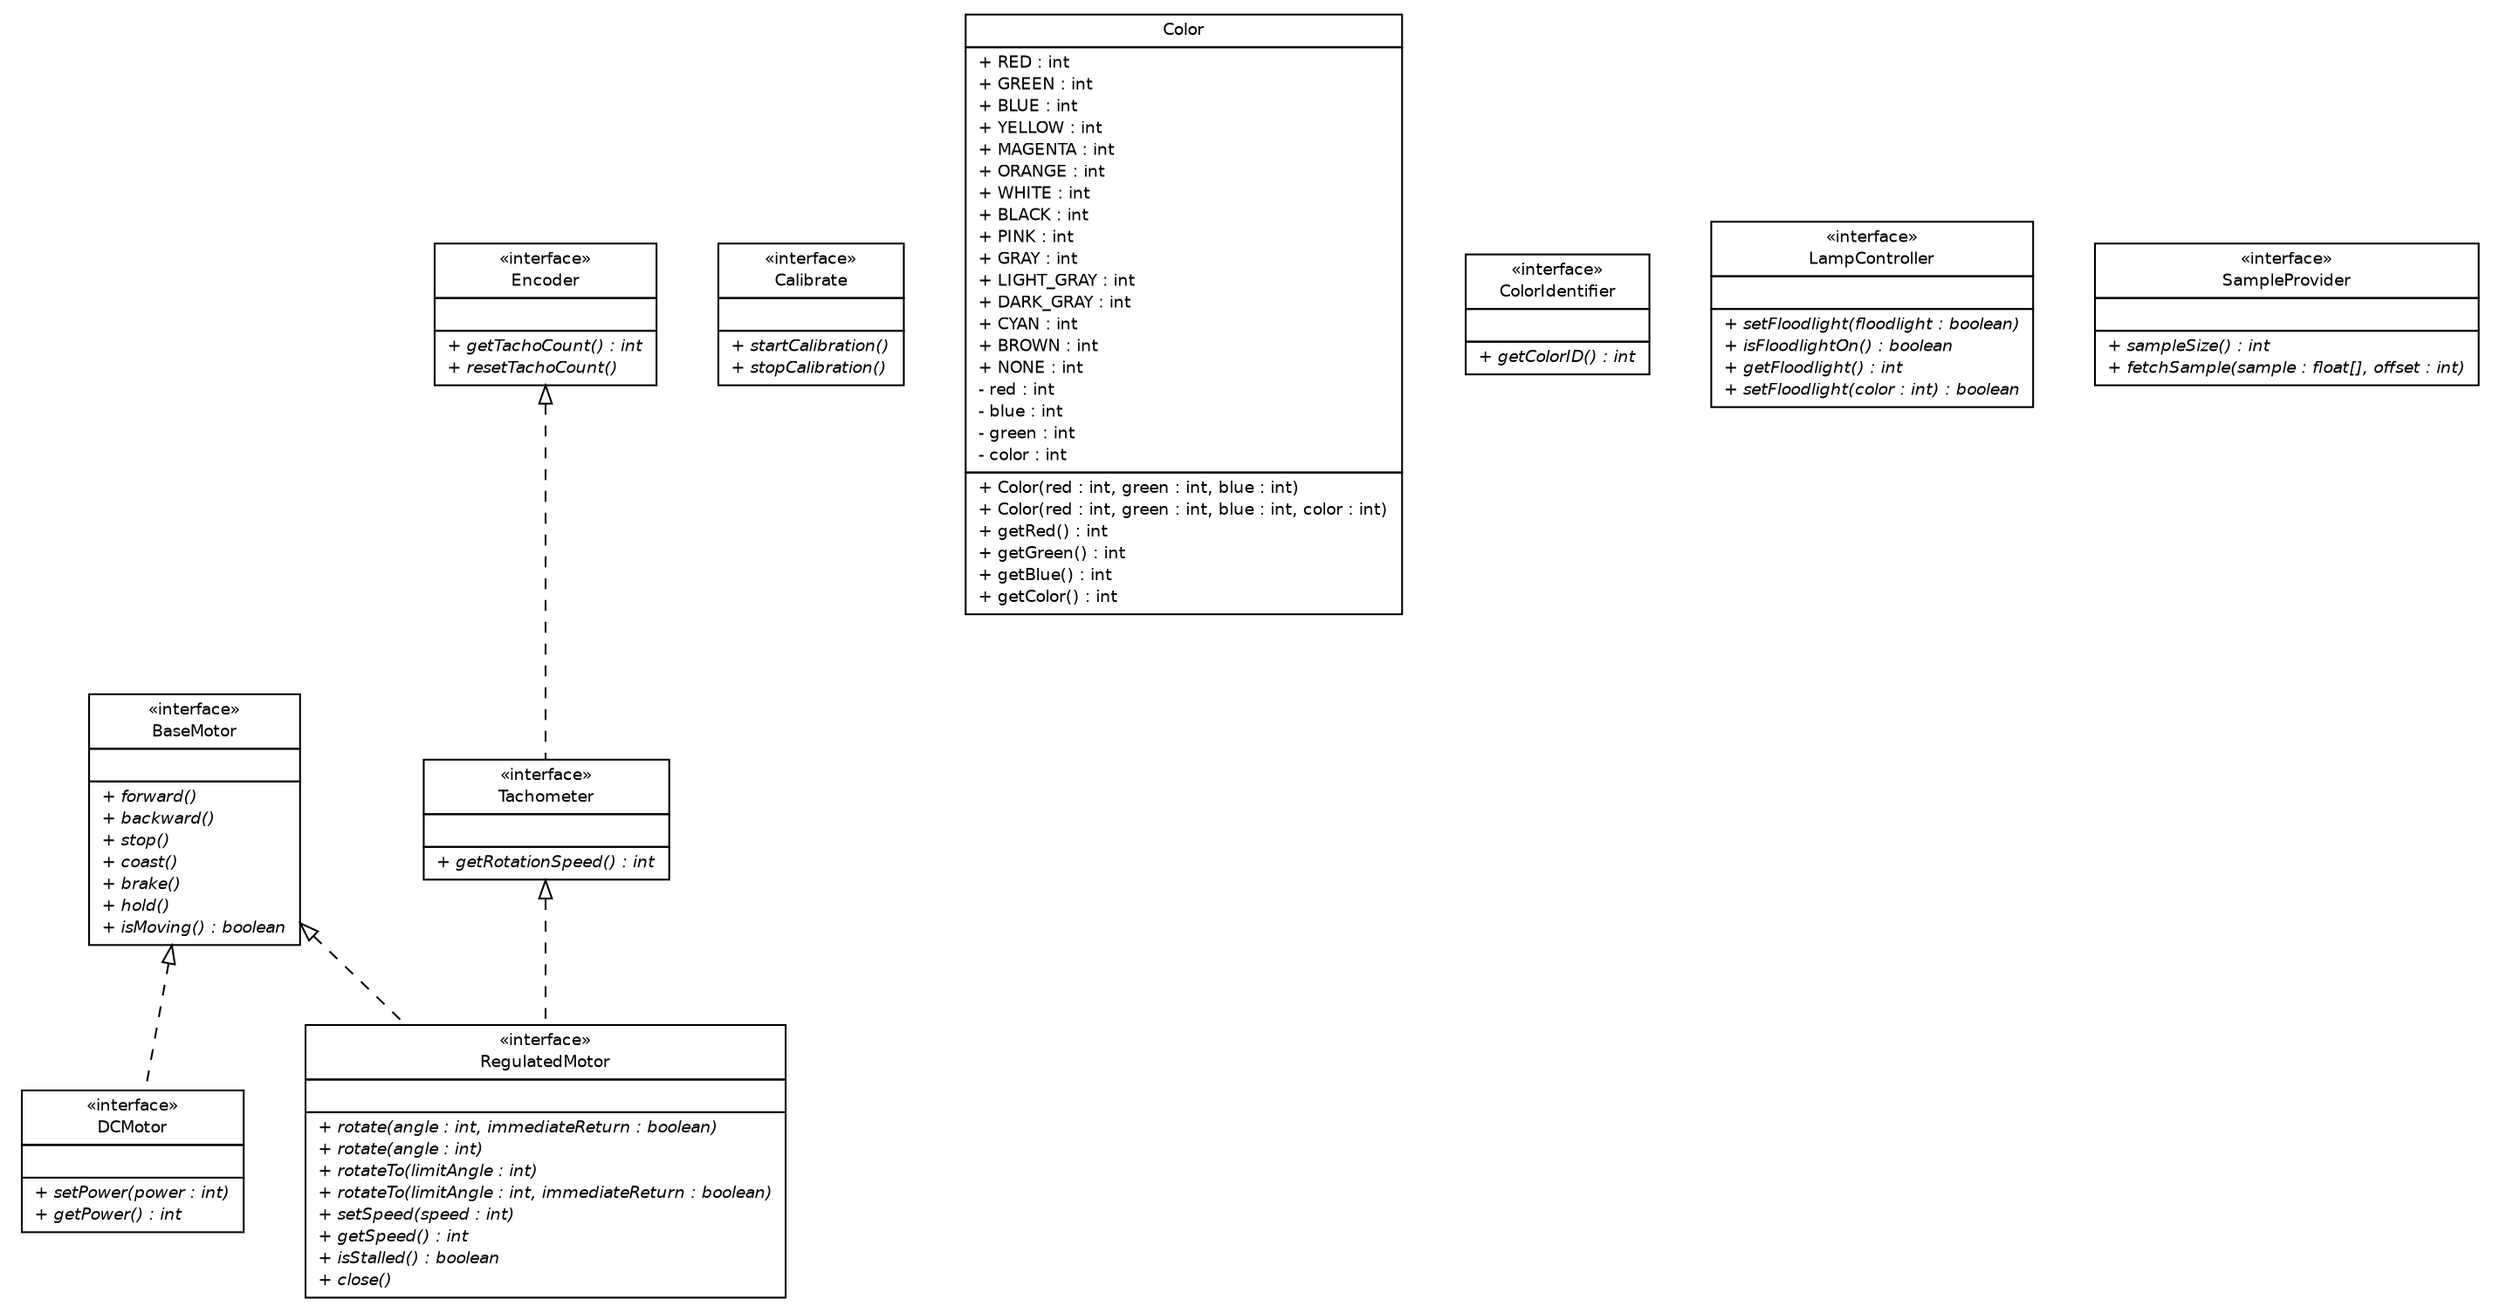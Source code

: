 #!/usr/local/bin/dot
#
# Class diagram 
# Generated by UMLGraph version R5_6-24-gf6e263 (http://www.umlgraph.org/)
#

digraph G {
	edge [fontname="Helvetica",fontsize=10,labelfontname="Helvetica",labelfontsize=10];
	node [fontname="Helvetica",fontsize=10,shape=plaintext];
	nodesep=0.25;
	ranksep=0.5;
	// lejos.robotics.BaseMotor
	c899 [label=<<table title="lejos.robotics.BaseMotor" border="0" cellborder="1" cellspacing="0" cellpadding="2" port="p" href="./BaseMotor.html">
		<tr><td><table border="0" cellspacing="0" cellpadding="1">
<tr><td align="center" balign="center"> &#171;interface&#187; </td></tr>
<tr><td align="center" balign="center"> BaseMotor </td></tr>
		</table></td></tr>
		<tr><td><table border="0" cellspacing="0" cellpadding="1">
<tr><td align="left" balign="left">  </td></tr>
		</table></td></tr>
		<tr><td><table border="0" cellspacing="0" cellpadding="1">
<tr><td align="left" balign="left"><font face="Helvetica-Oblique" point-size="9.0"> + forward() </font></td></tr>
<tr><td align="left" balign="left"><font face="Helvetica-Oblique" point-size="9.0"> + backward() </font></td></tr>
<tr><td align="left" balign="left"><font face="Helvetica-Oblique" point-size="9.0"> + stop() </font></td></tr>
<tr><td align="left" balign="left"><font face="Helvetica-Oblique" point-size="9.0"> + coast() </font></td></tr>
<tr><td align="left" balign="left"><font face="Helvetica-Oblique" point-size="9.0"> + brake() </font></td></tr>
<tr><td align="left" balign="left"><font face="Helvetica-Oblique" point-size="9.0"> + hold() </font></td></tr>
<tr><td align="left" balign="left"><font face="Helvetica-Oblique" point-size="9.0"> + isMoving() : boolean </font></td></tr>
		</table></td></tr>
		</table>>, URL="./BaseMotor.html", fontname="Helvetica", fontcolor="black", fontsize=9.0];
	// lejos.robotics.Calibrate
	c900 [label=<<table title="lejos.robotics.Calibrate" border="0" cellborder="1" cellspacing="0" cellpadding="2" port="p" href="./Calibrate.html">
		<tr><td><table border="0" cellspacing="0" cellpadding="1">
<tr><td align="center" balign="center"> &#171;interface&#187; </td></tr>
<tr><td align="center" balign="center"> Calibrate </td></tr>
		</table></td></tr>
		<tr><td><table border="0" cellspacing="0" cellpadding="1">
<tr><td align="left" balign="left">  </td></tr>
		</table></td></tr>
		<tr><td><table border="0" cellspacing="0" cellpadding="1">
<tr><td align="left" balign="left"><font face="Helvetica-Oblique" point-size="9.0"> + startCalibration() </font></td></tr>
<tr><td align="left" balign="left"><font face="Helvetica-Oblique" point-size="9.0"> + stopCalibration() </font></td></tr>
		</table></td></tr>
		</table>>, URL="./Calibrate.html", fontname="Helvetica", fontcolor="black", fontsize=9.0];
	// lejos.robotics.Color
	c901 [label=<<table title="lejos.robotics.Color" border="0" cellborder="1" cellspacing="0" cellpadding="2" port="p" href="./Color.html">
		<tr><td><table border="0" cellspacing="0" cellpadding="1">
<tr><td align="center" balign="center"> Color </td></tr>
		</table></td></tr>
		<tr><td><table border="0" cellspacing="0" cellpadding="1">
<tr><td align="left" balign="left"> + RED : int </td></tr>
<tr><td align="left" balign="left"> + GREEN : int </td></tr>
<tr><td align="left" balign="left"> + BLUE : int </td></tr>
<tr><td align="left" balign="left"> + YELLOW : int </td></tr>
<tr><td align="left" balign="left"> + MAGENTA : int </td></tr>
<tr><td align="left" balign="left"> + ORANGE : int </td></tr>
<tr><td align="left" balign="left"> + WHITE : int </td></tr>
<tr><td align="left" balign="left"> + BLACK : int </td></tr>
<tr><td align="left" balign="left"> + PINK : int </td></tr>
<tr><td align="left" balign="left"> + GRAY : int </td></tr>
<tr><td align="left" balign="left"> + LIGHT_GRAY : int </td></tr>
<tr><td align="left" balign="left"> + DARK_GRAY : int </td></tr>
<tr><td align="left" balign="left"> + CYAN : int </td></tr>
<tr><td align="left" balign="left"> + BROWN : int </td></tr>
<tr><td align="left" balign="left"> + NONE : int </td></tr>
<tr><td align="left" balign="left"> - red : int </td></tr>
<tr><td align="left" balign="left"> - blue : int </td></tr>
<tr><td align="left" balign="left"> - green : int </td></tr>
<tr><td align="left" balign="left"> - color : int </td></tr>
		</table></td></tr>
		<tr><td><table border="0" cellspacing="0" cellpadding="1">
<tr><td align="left" balign="left"> + Color(red : int, green : int, blue : int) </td></tr>
<tr><td align="left" balign="left"> + Color(red : int, green : int, blue : int, color : int) </td></tr>
<tr><td align="left" balign="left"> + getRed() : int </td></tr>
<tr><td align="left" balign="left"> + getGreen() : int </td></tr>
<tr><td align="left" balign="left"> + getBlue() : int </td></tr>
<tr><td align="left" balign="left"> + getColor() : int </td></tr>
		</table></td></tr>
		</table>>, URL="./Color.html", fontname="Helvetica", fontcolor="black", fontsize=9.0];
	// lejos.robotics.ColorIdentifier
	c902 [label=<<table title="lejos.robotics.ColorIdentifier" border="0" cellborder="1" cellspacing="0" cellpadding="2" port="p" href="./ColorIdentifier.html">
		<tr><td><table border="0" cellspacing="0" cellpadding="1">
<tr><td align="center" balign="center"> &#171;interface&#187; </td></tr>
<tr><td align="center" balign="center"> ColorIdentifier </td></tr>
		</table></td></tr>
		<tr><td><table border="0" cellspacing="0" cellpadding="1">
<tr><td align="left" balign="left">  </td></tr>
		</table></td></tr>
		<tr><td><table border="0" cellspacing="0" cellpadding="1">
<tr><td align="left" balign="left"><font face="Helvetica-Oblique" point-size="9.0"> + getColorID() : int </font></td></tr>
		</table></td></tr>
		</table>>, URL="./ColorIdentifier.html", fontname="Helvetica", fontcolor="black", fontsize=9.0];
	// lejos.robotics.DCMotor
	c903 [label=<<table title="lejos.robotics.DCMotor" border="0" cellborder="1" cellspacing="0" cellpadding="2" port="p" href="./DCMotor.html">
		<tr><td><table border="0" cellspacing="0" cellpadding="1">
<tr><td align="center" balign="center"> &#171;interface&#187; </td></tr>
<tr><td align="center" balign="center"> DCMotor </td></tr>
		</table></td></tr>
		<tr><td><table border="0" cellspacing="0" cellpadding="1">
<tr><td align="left" balign="left">  </td></tr>
		</table></td></tr>
		<tr><td><table border="0" cellspacing="0" cellpadding="1">
<tr><td align="left" balign="left"><font face="Helvetica-Oblique" point-size="9.0"> + setPower(power : int) </font></td></tr>
<tr><td align="left" balign="left"><font face="Helvetica-Oblique" point-size="9.0"> + getPower() : int </font></td></tr>
		</table></td></tr>
		</table>>, URL="./DCMotor.html", fontname="Helvetica", fontcolor="black", fontsize=9.0];
	// lejos.robotics.Encoder
	c904 [label=<<table title="lejos.robotics.Encoder" border="0" cellborder="1" cellspacing="0" cellpadding="2" port="p" href="./Encoder.html">
		<tr><td><table border="0" cellspacing="0" cellpadding="1">
<tr><td align="center" balign="center"> &#171;interface&#187; </td></tr>
<tr><td align="center" balign="center"> Encoder </td></tr>
		</table></td></tr>
		<tr><td><table border="0" cellspacing="0" cellpadding="1">
<tr><td align="left" balign="left">  </td></tr>
		</table></td></tr>
		<tr><td><table border="0" cellspacing="0" cellpadding="1">
<tr><td align="left" balign="left"><font face="Helvetica-Oblique" point-size="9.0"> + getTachoCount() : int </font></td></tr>
<tr><td align="left" balign="left"><font face="Helvetica-Oblique" point-size="9.0"> + resetTachoCount() </font></td></tr>
		</table></td></tr>
		</table>>, URL="./Encoder.html", fontname="Helvetica", fontcolor="black", fontsize=9.0];
	// lejos.robotics.LampController
	c905 [label=<<table title="lejos.robotics.LampController" border="0" cellborder="1" cellspacing="0" cellpadding="2" port="p" href="./LampController.html">
		<tr><td><table border="0" cellspacing="0" cellpadding="1">
<tr><td align="center" balign="center"> &#171;interface&#187; </td></tr>
<tr><td align="center" balign="center"> LampController </td></tr>
		</table></td></tr>
		<tr><td><table border="0" cellspacing="0" cellpadding="1">
<tr><td align="left" balign="left">  </td></tr>
		</table></td></tr>
		<tr><td><table border="0" cellspacing="0" cellpadding="1">
<tr><td align="left" balign="left"><font face="Helvetica-Oblique" point-size="9.0"> + setFloodlight(floodlight : boolean) </font></td></tr>
<tr><td align="left" balign="left"><font face="Helvetica-Oblique" point-size="9.0"> + isFloodlightOn() : boolean </font></td></tr>
<tr><td align="left" balign="left"><font face="Helvetica-Oblique" point-size="9.0"> + getFloodlight() : int </font></td></tr>
<tr><td align="left" balign="left"><font face="Helvetica-Oblique" point-size="9.0"> + setFloodlight(color : int) : boolean </font></td></tr>
		</table></td></tr>
		</table>>, URL="./LampController.html", fontname="Helvetica", fontcolor="black", fontsize=9.0];
	// lejos.robotics.RegulatedMotor
	c906 [label=<<table title="lejos.robotics.RegulatedMotor" border="0" cellborder="1" cellspacing="0" cellpadding="2" port="p" href="./RegulatedMotor.html">
		<tr><td><table border="0" cellspacing="0" cellpadding="1">
<tr><td align="center" balign="center"> &#171;interface&#187; </td></tr>
<tr><td align="center" balign="center"> RegulatedMotor </td></tr>
		</table></td></tr>
		<tr><td><table border="0" cellspacing="0" cellpadding="1">
<tr><td align="left" balign="left">  </td></tr>
		</table></td></tr>
		<tr><td><table border="0" cellspacing="0" cellpadding="1">
<tr><td align="left" balign="left"><font face="Helvetica-Oblique" point-size="9.0"> + rotate(angle : int, immediateReturn : boolean) </font></td></tr>
<tr><td align="left" balign="left"><font face="Helvetica-Oblique" point-size="9.0"> + rotate(angle : int) </font></td></tr>
<tr><td align="left" balign="left"><font face="Helvetica-Oblique" point-size="9.0"> + rotateTo(limitAngle : int) </font></td></tr>
<tr><td align="left" balign="left"><font face="Helvetica-Oblique" point-size="9.0"> + rotateTo(limitAngle : int, immediateReturn : boolean) </font></td></tr>
<tr><td align="left" balign="left"><font face="Helvetica-Oblique" point-size="9.0"> + setSpeed(speed : int) </font></td></tr>
<tr><td align="left" balign="left"><font face="Helvetica-Oblique" point-size="9.0"> + getSpeed() : int </font></td></tr>
<tr><td align="left" balign="left"><font face="Helvetica-Oblique" point-size="9.0"> + isStalled() : boolean </font></td></tr>
<tr><td align="left" balign="left"><font face="Helvetica-Oblique" point-size="9.0"> + close() </font></td></tr>
		</table></td></tr>
		</table>>, URL="./RegulatedMotor.html", fontname="Helvetica", fontcolor="black", fontsize=9.0];
	// lejos.robotics.SampleProvider
	c907 [label=<<table title="lejos.robotics.SampleProvider" border="0" cellborder="1" cellspacing="0" cellpadding="2" port="p" href="./SampleProvider.html">
		<tr><td><table border="0" cellspacing="0" cellpadding="1">
<tr><td align="center" balign="center"> &#171;interface&#187; </td></tr>
<tr><td align="center" balign="center"> SampleProvider </td></tr>
		</table></td></tr>
		<tr><td><table border="0" cellspacing="0" cellpadding="1">
<tr><td align="left" balign="left">  </td></tr>
		</table></td></tr>
		<tr><td><table border="0" cellspacing="0" cellpadding="1">
<tr><td align="left" balign="left"><font face="Helvetica-Oblique" point-size="9.0"> + sampleSize() : int </font></td></tr>
<tr><td align="left" balign="left"><font face="Helvetica-Oblique" point-size="9.0"> + fetchSample(sample : float[], offset : int) </font></td></tr>
		</table></td></tr>
		</table>>, URL="./SampleProvider.html", fontname="Helvetica", fontcolor="black", fontsize=9.0];
	// lejos.robotics.Tachometer
	c908 [label=<<table title="lejos.robotics.Tachometer" border="0" cellborder="1" cellspacing="0" cellpadding="2" port="p" href="./Tachometer.html">
		<tr><td><table border="0" cellspacing="0" cellpadding="1">
<tr><td align="center" balign="center"> &#171;interface&#187; </td></tr>
<tr><td align="center" balign="center"> Tachometer </td></tr>
		</table></td></tr>
		<tr><td><table border="0" cellspacing="0" cellpadding="1">
<tr><td align="left" balign="left">  </td></tr>
		</table></td></tr>
		<tr><td><table border="0" cellspacing="0" cellpadding="1">
<tr><td align="left" balign="left"><font face="Helvetica-Oblique" point-size="9.0"> + getRotationSpeed() : int </font></td></tr>
		</table></td></tr>
		</table>>, URL="./Tachometer.html", fontname="Helvetica", fontcolor="black", fontsize=9.0];
	//lejos.robotics.DCMotor implements lejos.robotics.BaseMotor
	c899:p -> c903:p [dir=back,arrowtail=empty,style=dashed];
	//lejos.robotics.RegulatedMotor implements lejos.robotics.BaseMotor
	c899:p -> c906:p [dir=back,arrowtail=empty,style=dashed];
	//lejos.robotics.RegulatedMotor implements lejos.robotics.Tachometer
	c908:p -> c906:p [dir=back,arrowtail=empty,style=dashed];
	//lejos.robotics.Tachometer implements lejos.robotics.Encoder
	c904:p -> c908:p [dir=back,arrowtail=empty,style=dashed];
}

